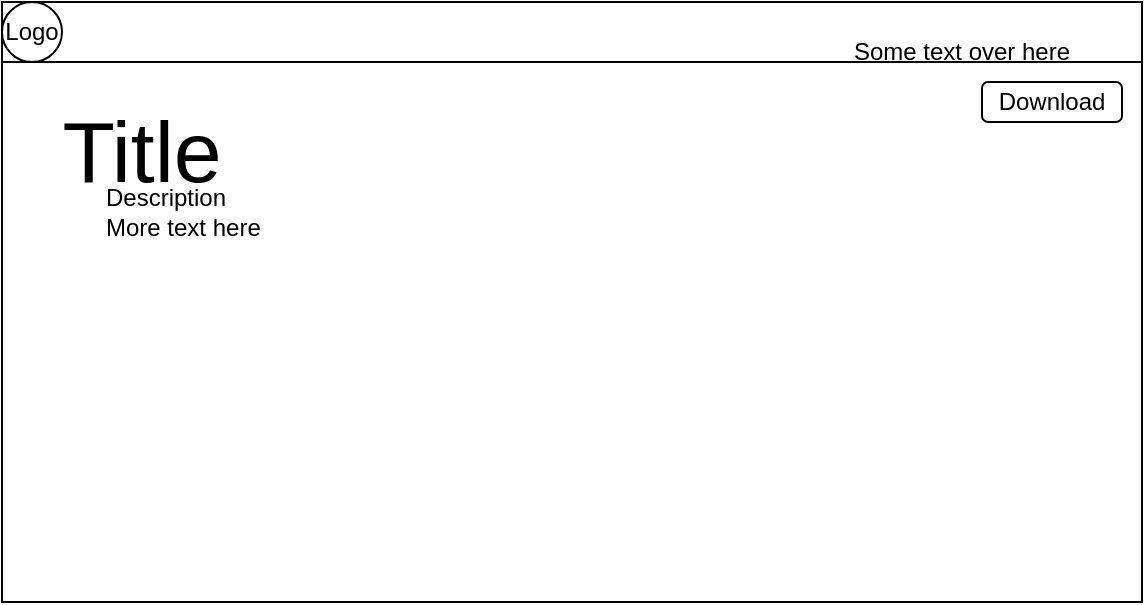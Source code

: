 <mxfile>
    <diagram id="nkG_7EAP_6q9Y2Mg7Zc7" name="Page-1">
        <mxGraphModel dx="781" dy="393" grid="1" gridSize="10" guides="1" tooltips="1" connect="1" arrows="1" fold="1" page="1" pageScale="1" pageWidth="850" pageHeight="1100" math="0" shadow="0">
            <root>
                <mxCell id="0"/>
                <mxCell id="1" parent="0"/>
                <mxCell id="2" value="" style="rounded=0;whiteSpace=wrap;html=1;" vertex="1" parent="1">
                    <mxGeometry x="130" y="30" width="570" height="300" as="geometry"/>
                </mxCell>
                <mxCell id="3" value="" style="endArrow=none;html=1;entryX=1;entryY=0.1;entryDx=0;entryDy=0;entryPerimeter=0;" edge="1" parent="1" target="2">
                    <mxGeometry width="50" height="50" relative="1" as="geometry">
                        <mxPoint x="130" y="60" as="sourcePoint"/>
                        <mxPoint x="180" y="10" as="targetPoint"/>
                    </mxGeometry>
                </mxCell>
                <mxCell id="4" value="Logo" style="ellipse;whiteSpace=wrap;html=1;aspect=fixed;" vertex="1" parent="1">
                    <mxGeometry x="130" y="30" width="30" height="30" as="geometry"/>
                </mxCell>
                <mxCell id="5" value="Some text over here" style="text;html=1;align=center;verticalAlign=middle;whiteSpace=wrap;rounded=0;" vertex="1" parent="1">
                    <mxGeometry x="540" y="40" width="140" height="30" as="geometry"/>
                </mxCell>
                <mxCell id="6" value="Title" style="text;html=1;align=center;verticalAlign=middle;whiteSpace=wrap;rounded=0;fontSize=43;" vertex="1" parent="1">
                    <mxGeometry x="170" y="90" width="60" height="30" as="geometry"/>
                </mxCell>
                <mxCell id="7" value="Download" style="rounded=1;whiteSpace=wrap;html=1;" vertex="1" parent="1">
                    <mxGeometry x="620" y="70" width="70" height="20" as="geometry"/>
                </mxCell>
                <mxCell id="8" value="Description&lt;br&gt;More text here" style="text;html=1;align=left;verticalAlign=middle;whiteSpace=wrap;rounded=0;" vertex="1" parent="1">
                    <mxGeometry x="180" y="120" width="120" height="30" as="geometry"/>
                </mxCell>
            </root>
        </mxGraphModel>
    </diagram>
</mxfile>